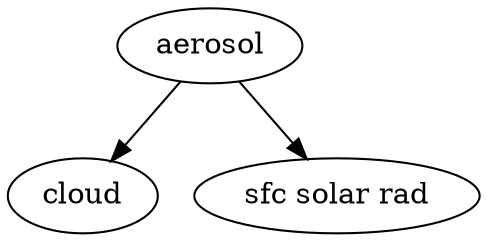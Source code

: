 digraph G {
	c[label="cloud"];
	a[label="aerosol"];
	s[label="sfc solar rad"];

	a -> c;
	a -> s;

}
